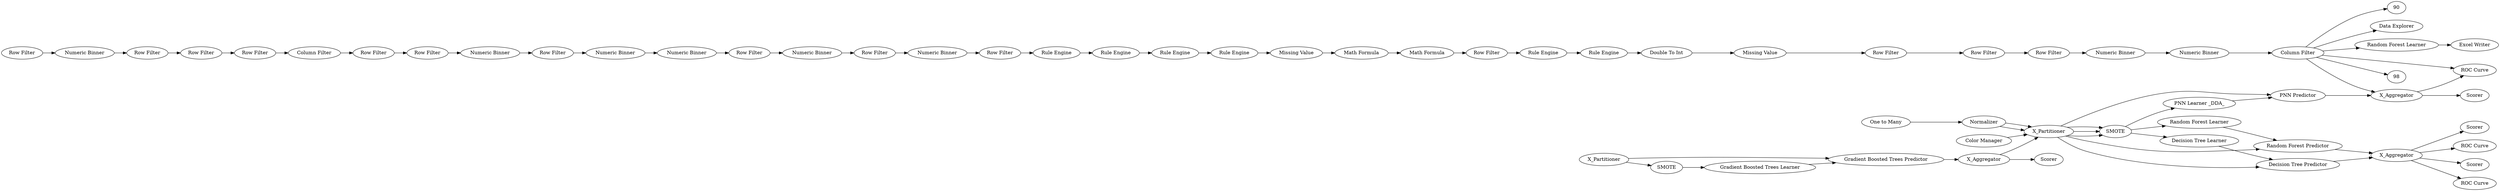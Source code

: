 digraph {
	8 [label="Row Filter"]
	9 [label="Numeric Binner"]
	11 [label="Row Filter"]
	12 [label="Column Filter"]
	13 [label="Row Filter"]
	14 [label="Numeric Binner"]
	15 [label="Rule Engine"]
	16 [label="Missing Value"]
	17 [label="Math Formula"]
	18 [label="Rule Engine"]
	19 [label="Rule Engine"]
	20 [label="Rule Engine"]
	21 [label="Math Formula"]
	25 [label="Missing Value"]
	26 [label="Double To Int"]
	27 [label="Numeric Binner"]
	28 [label="Data Explorer"]
	29 [label="Numeric Binner"]
	31 [label="Numeric Binner"]
	35 [label="Row Filter"]
	36 [label="Numeric Binner"]
	38 [label="Row Filter"]
	43 [label="Row Filter"]
	44 [label="Row Filter"]
	45 [label="Row Filter"]
	46 [label="Row Filter"]
	47 [label="Numeric Binner"]
	48 [label="Numeric Binner"]
	49 [label="Rule Engine"]
	50 [label="Rule Engine"]
	51 [label="Row Filter"]
	52 [label="Column Filter"]
	53 [label="Row Filter"]
	54 [label="Row Filter"]
	55 [label="Row Filter"]
	56 [label="Row Filter"]
	58 [label="Excel Writer"]
	61 [label=X_Partitioner]
	67 [label=Scorer]
	68 [label=SMOTE]
	69 [label="Gradient Boosted Trees Learner"]
	70 [label="Gradient Boosted Trees Predictor"]
	71 [label=X_Aggregator]
	72 [label="ROC Curve"]
	72 [label=X_Partitioner]
	73 [label=Scorer]
	75 [label=SMOTE]
	76 [label="PNN Learner _DDA_"]
	77 [label="PNN Predictor"]
	78 [label="One to Many"]
	79 [label=Normalizer]
	80 [label=X_Aggregator]
	81 [label="ROC Curve"]
	82 [label="Random Forest Learner"]
	72 [label=X_Partitioner]
	75 [label=SMOTE]
	79 [label=Normalizer]
	83 [label="Random Forest Learner"]
	87 [label=Scorer]
	88 [label="Random Forest Predictor"]
	89 [label="ROC Curve"]
	96 [label=X_Aggregator]
	7 [label=Scorer]
	72 [label=X_Partitioner]
	75 [label=SMOTE]
	92 [label="Decision Tree Learner"]
	94 [label="Color Manager"]
	95 [label="ROC Curve"]
	96 [label=X_Aggregator]
	97 [label="Decision Tree Predictor"]
	61 -> 68
	61 -> 70
	68 -> 69
	69 -> 70
	70 -> 71
	71 -> 67
	71 -> 72
	72 -> 75
	72 -> 77
	75 -> 76
	76 -> 77
	77 -> 80
	78 -> 79
	79 -> 72
	80 -> 73
	80 -> 81
	72 -> 88
	72 -> 75
	75 -> 83
	79 -> 72
	83 -> 88
	88 -> 96
	96 -> 87
	96 -> 89
	72 -> 75
	72 -> 97
	75 -> 92
	92 -> 97
	94 -> 72
	96 -> 7
	96 -> 95
	97 -> 96
	8 -> 9
	9 -> 11
	11 -> 13
	12 -> 54
	13 -> 35
	14 -> 45
	15 -> 18
	16 -> 17
	17 -> 21
	18 -> 19
	19 -> 20
	20 -> 16
	21 -> 56
	25 -> 43
	26 -> 25
	27 -> 51
	29 -> 53
	31 -> 29
	35 -> 12
	36 -> 38
	38 -> 15
	43 -> 44
	44 -> 46
	45 -> 36
	46 -> 47
	47 -> 48
	48 -> 52
	49 -> 50
	50 -> 26
	51 -> 31
	52 -> 98
	52 -> 80
	52 -> 81
	52 -> 82
	52 -> 28
	52 -> 90
	53 -> 14
	54 -> 55
	55 -> 27
	56 -> 49
	82 -> 58
	rankdir=LR
}
